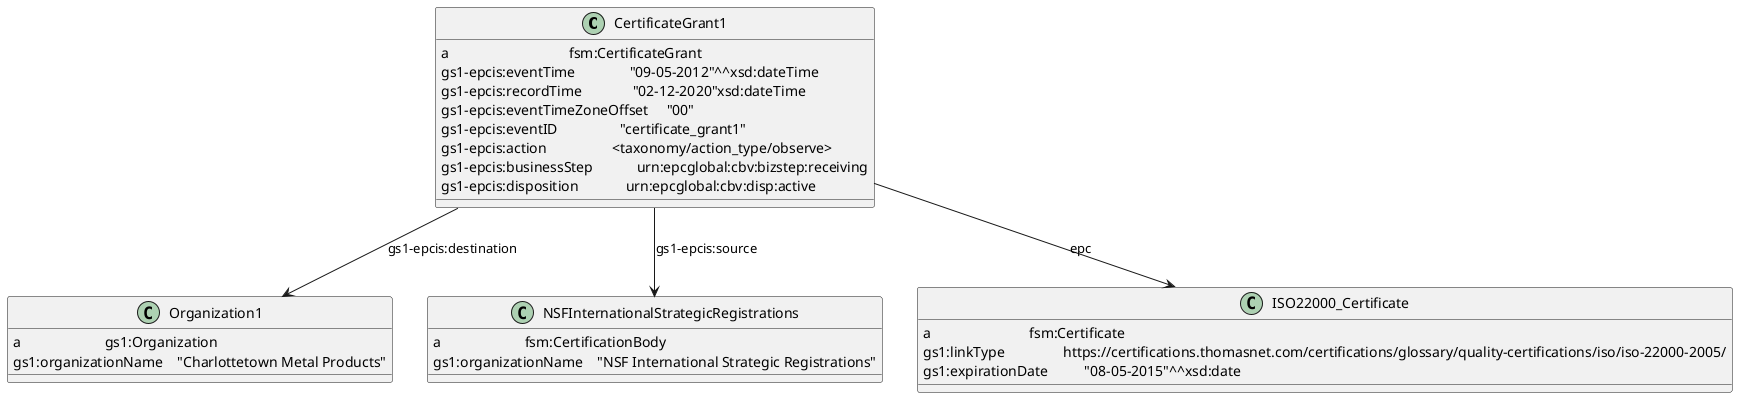 @startuml
class CertificateGrant1 {
    a                                 fsm:CertificateGrant
    gs1-epcis:eventTime               "09-05-2012"^^xsd:dateTime
    gs1-epcis:recordTime              "02-12-2020"xsd:dateTime
    gs1-epcis:eventTimeZoneOffset     "00"
    gs1-epcis:eventID                 "certificate_grant1"
    gs1-epcis:action                  <taxonomy/action_type/observe>
    gs1-epcis:businessStep            urn:epcglobal:cbv:bizstep:receiving
    gs1-epcis:disposition             urn:epcglobal:cbv:disp:active 
}

class Organization1 {
    a                       gs1:Organization
    gs1:organizationName    "Charlottetown Metal Products"
}


class NSFInternationalStrategicRegistrations {
    a                       fsm:CertificationBody
    gs1:organizationName    "NSF International Strategic Registrations"
}

class ISO22000_Certificate {
    a                           fsm:Certificate
    gs1:linkType                https://certifications.thomasnet.com/certifications/glossary/quality-certifications/iso/iso-22000-2005/ 
    gs1:expirationDate          "08-05-2015"^^xsd:date
}

CertificateGrant1 --> Organization1 : gs1-epcis:destination
CertificateGrant1 --> NSFInternationalStrategicRegistrations : gs1-epcis:source
CertificateGrant1 --> ISO22000_Certificate : epc



@enduml